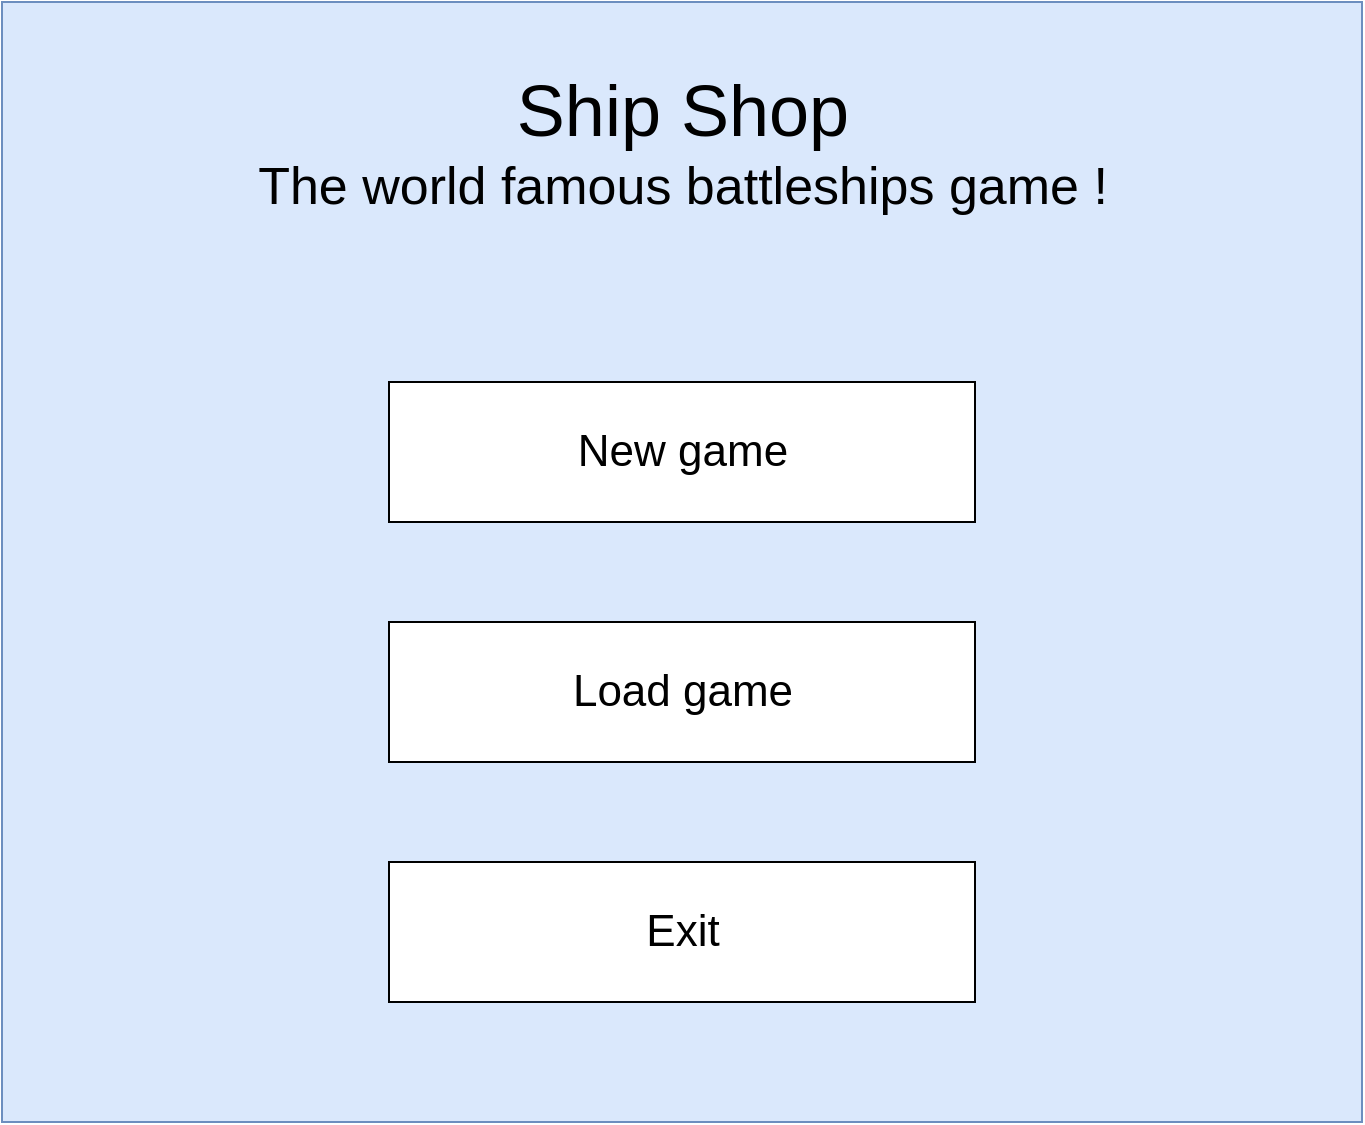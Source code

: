 <mxfile version="12.1.4" type="device" pages="1"><diagram id="3oq8h6q6LGCXxlizs1UM" name="Page-1"><mxGraphModel dx="383" dy="181" grid="1" gridSize="10" guides="1" tooltips="1" connect="1" arrows="1" fold="1" page="1" pageScale="1" pageWidth="827" pageHeight="1169" math="0" shadow="0"><root><mxCell id="0"/><mxCell id="1" parent="0"/><mxCell id="wKDAjG9d0yvWPyMlvbxP-2" value="" style="rounded=0;whiteSpace=wrap;html=1;fillColor=#dae8fc;strokeColor=#6c8ebf;" vertex="1" parent="1"><mxGeometry x="80" y="80" width="680" height="560" as="geometry"/></mxCell><mxCell id="wKDAjG9d0yvWPyMlvbxP-3" value="&lt;font&gt;&lt;span style=&quot;font-size: 36px&quot;&gt;Ship Shop&lt;/span&gt;&lt;br&gt;&lt;font style=&quot;font-size: 26px&quot;&gt;The world famous battleships game !&lt;/font&gt;&lt;/font&gt;" style="text;html=1;strokeColor=none;fillColor=none;align=center;verticalAlign=middle;whiteSpace=wrap;rounded=0;" vertex="1" parent="1"><mxGeometry x="180.5" y="140" width="479" height="20" as="geometry"/></mxCell><mxCell id="wKDAjG9d0yvWPyMlvbxP-5" value="&lt;font style=&quot;font-size: 22px&quot;&gt;Exit&lt;/font&gt;" style="rounded=0;whiteSpace=wrap;html=1;" vertex="1" parent="1"><mxGeometry x="273.5" y="510" width="293" height="70" as="geometry"/></mxCell><mxCell id="wKDAjG9d0yvWPyMlvbxP-6" value="&lt;font style=&quot;font-size: 22px&quot;&gt;Load game&lt;/font&gt;" style="rounded=0;whiteSpace=wrap;html=1;" vertex="1" parent="1"><mxGeometry x="273.5" y="390" width="293" height="70" as="geometry"/></mxCell><mxCell id="wKDAjG9d0yvWPyMlvbxP-7" value="&lt;font style=&quot;font-size: 22px&quot;&gt;New game&lt;/font&gt;" style="rounded=0;whiteSpace=wrap;html=1;" vertex="1" parent="1"><mxGeometry x="273.5" y="270" width="293" height="70" as="geometry"/></mxCell></root></mxGraphModel></diagram></mxfile>